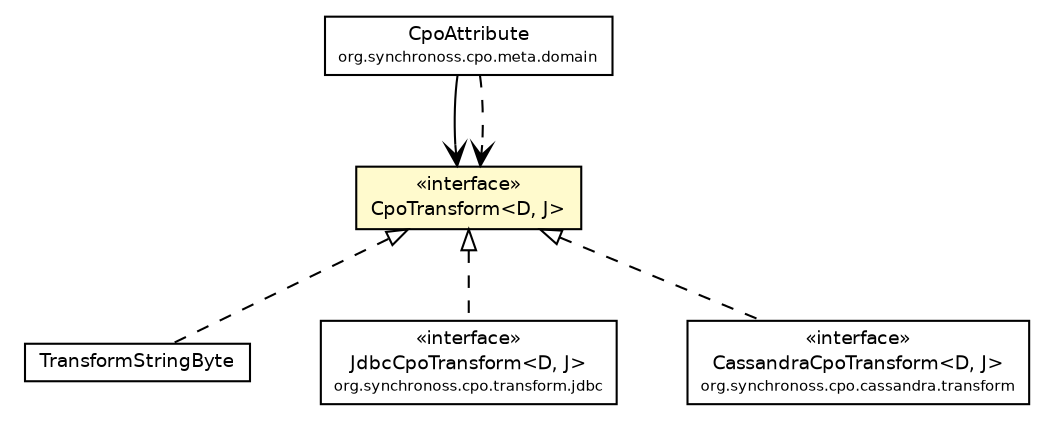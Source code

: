 #!/usr/local/bin/dot
#
# Class diagram 
# Generated by UmlGraph version 4.6 (http://www.spinellis.gr/sw/umlgraph)
#

digraph G {
	edge [fontname="Helvetica",fontsize=10,labelfontname="Helvetica",labelfontsize=10];
	node [fontname="Helvetica",fontsize=10,shape=plaintext];
	// org.synchronoss.cpo.meta.domain.CpoAttribute
	c22430 [label=<<table border="0" cellborder="1" cellspacing="0" cellpadding="2" port="p" href="../meta/domain/CpoAttribute.html">
		<tr><td><table border="0" cellspacing="0" cellpadding="1">
			<tr><td> CpoAttribute </td></tr>
			<tr><td><font point-size="7.0"> org.synchronoss.cpo.meta.domain </font></td></tr>
		</table></td></tr>
		</table>>, fontname="Helvetica", fontcolor="black", fontsize=9.0];
	// org.synchronoss.cpo.transform.TransformStringByte
	c22434 [label=<<table border="0" cellborder="1" cellspacing="0" cellpadding="2" port="p" href="./TransformStringByte.html">
		<tr><td><table border="0" cellspacing="0" cellpadding="1">
			<tr><td> TransformStringByte </td></tr>
		</table></td></tr>
		</table>>, fontname="Helvetica", fontcolor="black", fontsize=9.0];
	// org.synchronoss.cpo.transform.CpoTransform<D, J>
	c22435 [label=<<table border="0" cellborder="1" cellspacing="0" cellpadding="2" port="p" bgcolor="lemonChiffon" href="./CpoTransform.html">
		<tr><td><table border="0" cellspacing="0" cellpadding="1">
			<tr><td> &laquo;interface&raquo; </td></tr>
			<tr><td> CpoTransform&lt;D, J&gt; </td></tr>
		</table></td></tr>
		</table>>, fontname="Helvetica", fontcolor="black", fontsize=9.0];
	// org.synchronoss.cpo.transform.jdbc.JdbcCpoTransform<D, J>
	c22518 [label=<<table border="0" cellborder="1" cellspacing="0" cellpadding="2" port="p" href="./jdbc/JdbcCpoTransform.html">
		<tr><td><table border="0" cellspacing="0" cellpadding="1">
			<tr><td> &laquo;interface&raquo; </td></tr>
			<tr><td> JdbcCpoTransform&lt;D, J&gt; </td></tr>
			<tr><td><font point-size="7.0"> org.synchronoss.cpo.transform.jdbc </font></td></tr>
		</table></td></tr>
		</table>>, fontname="Helvetica", fontcolor="black", fontsize=9.0];
	// org.synchronoss.cpo.cassandra.transform.CassandraCpoTransform<D, J>
	c22562 [label=<<table border="0" cellborder="1" cellspacing="0" cellpadding="2" port="p" href="../cassandra/transform/CassandraCpoTransform.html">
		<tr><td><table border="0" cellspacing="0" cellpadding="1">
			<tr><td> &laquo;interface&raquo; </td></tr>
			<tr><td> CassandraCpoTransform&lt;D, J&gt; </td></tr>
			<tr><td><font point-size="7.0"> org.synchronoss.cpo.cassandra.transform </font></td></tr>
		</table></td></tr>
		</table>>, fontname="Helvetica", fontcolor="black", fontsize=9.0];
	//org.synchronoss.cpo.transform.TransformStringByte implements org.synchronoss.cpo.transform.CpoTransform<D, J>
	c22435:p -> c22434:p [dir=back,arrowtail=empty,style=dashed];
	//org.synchronoss.cpo.transform.jdbc.JdbcCpoTransform<D, J> implements org.synchronoss.cpo.transform.CpoTransform<D, J>
	c22435:p -> c22518:p [dir=back,arrowtail=empty,style=dashed];
	//org.synchronoss.cpo.cassandra.transform.CassandraCpoTransform<D, J> implements org.synchronoss.cpo.transform.CpoTransform<D, J>
	c22435:p -> c22562:p [dir=back,arrowtail=empty,style=dashed];
	// org.synchronoss.cpo.meta.domain.CpoAttribute NAVASSOC org.synchronoss.cpo.transform.CpoTransform<D, J>
	c22430:p -> c22435:p [taillabel="", label="", headlabel="", fontname="Helvetica", fontcolor="black", fontsize=10.0, color="black", arrowhead=open];
	// org.synchronoss.cpo.meta.domain.CpoAttribute DEPEND org.synchronoss.cpo.transform.CpoTransform<D, J>
	c22430:p -> c22435:p [taillabel="", label="", headlabel="", fontname="Helvetica", fontcolor="black", fontsize=10.0, color="black", arrowhead=open, style=dashed];
}

